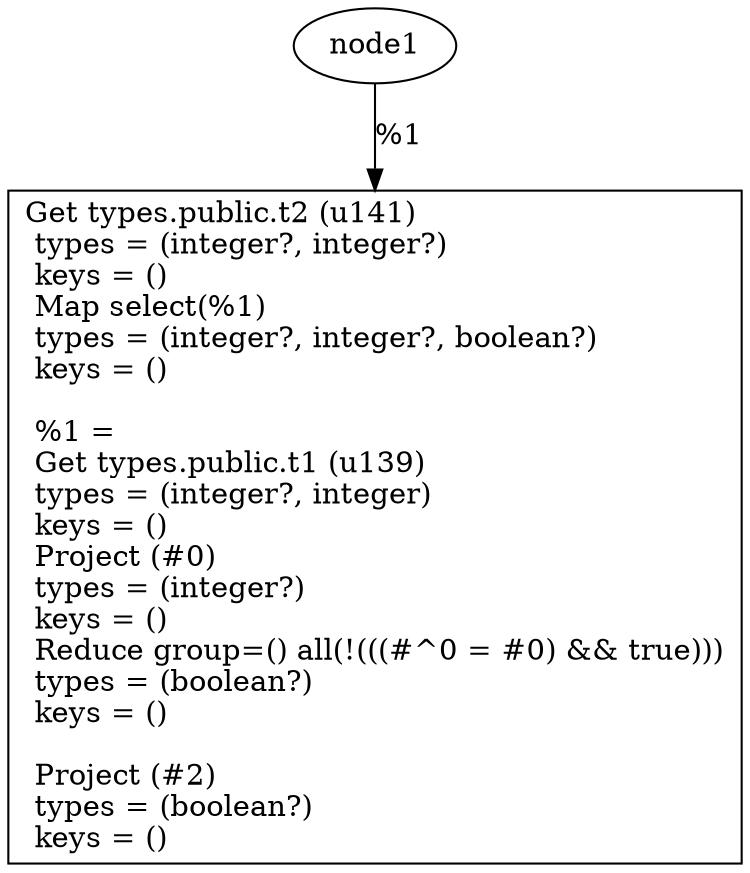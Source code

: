 digraph G {
    node0 [shape = record, label=" Get types.public.t2 (u141)\l  types = (integer?, integer?)\l  keys = ()\l Map select(%1)\l  types = (integer?, integer?, boolean?)\l  keys = ()\l \l  %1 =\l   Get types.public.t1 (u139)\l    types = (integer?, integer)\l    keys = ()\l   Project (#0)\l    types = (integer?)\l    keys = ()\l   Reduce group=() all(!(((#^0 = #0) && true)))\l    types = (boolean?)\l    keys = ()\l \l Project (#2)\l  types = (boolean?)\l  keys = ()\l"]
    node1 -> node0 [label = "%1\l"]
}
